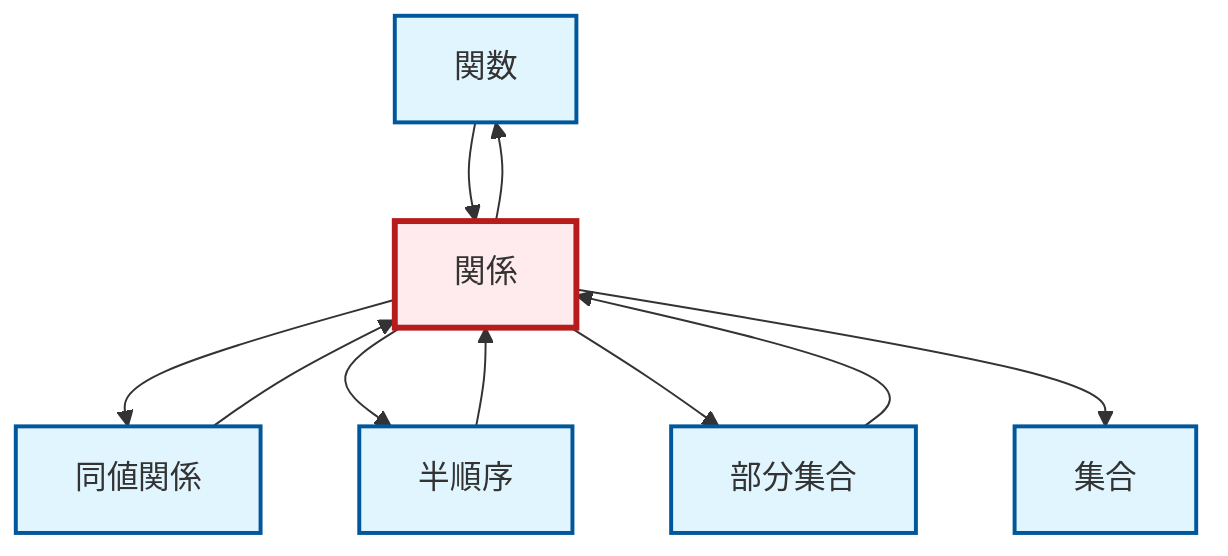 graph TD
    classDef definition fill:#e1f5fe,stroke:#01579b,stroke-width:2px
    classDef theorem fill:#f3e5f5,stroke:#4a148c,stroke-width:2px
    classDef axiom fill:#fff3e0,stroke:#e65100,stroke-width:2px
    classDef example fill:#e8f5e9,stroke:#1b5e20,stroke-width:2px
    classDef current fill:#ffebee,stroke:#b71c1c,stroke-width:3px
    def-function["関数"]:::definition
    def-equivalence-relation["同値関係"]:::definition
    def-relation["関係"]:::definition
    def-set["集合"]:::definition
    def-partial-order["半順序"]:::definition
    def-subset["部分集合"]:::definition
    def-relation --> def-equivalence-relation
    def-function --> def-relation
    def-subset --> def-relation
    def-relation --> def-partial-order
    def-relation --> def-function
    def-equivalence-relation --> def-relation
    def-relation --> def-subset
    def-relation --> def-set
    def-partial-order --> def-relation
    class def-relation current